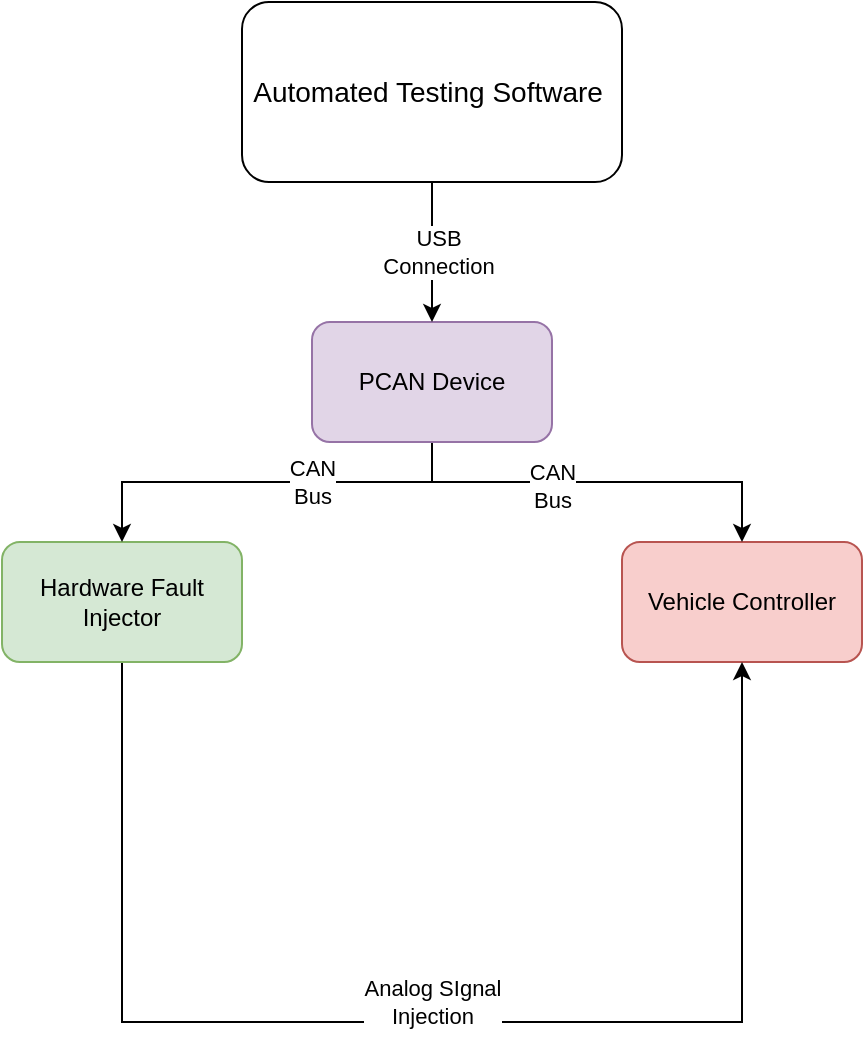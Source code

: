<mxfile version="24.7.17">
  <diagram name="Page-1" id="mVKp-ErFaPJlbh7j13vV">
    <mxGraphModel dx="1098" dy="828" grid="1" gridSize="10" guides="1" tooltips="1" connect="1" arrows="1" fold="1" page="1" pageScale="1" pageWidth="827" pageHeight="1169" math="0" shadow="0">
      <root>
        <mxCell id="0" />
        <mxCell id="1" parent="0" />
        <mxCell id="wRCD1cR3Z30sDnLN0XmB-1" value="Vehicle Controller" style="rounded=1;whiteSpace=wrap;html=1;fillColor=#f8cecc;strokeColor=#b85450;" vertex="1" parent="1">
          <mxGeometry x="530" y="380" width="120" height="60" as="geometry" />
        </mxCell>
        <mxCell id="wRCD1cR3Z30sDnLN0XmB-11" style="edgeStyle=orthogonalEdgeStyle;rounded=0;orthogonalLoop=1;jettySize=auto;html=1;exitX=0.5;exitY=1;exitDx=0;exitDy=0;entryX=0.5;entryY=1;entryDx=0;entryDy=0;" edge="1" parent="1" source="wRCD1cR3Z30sDnLN0XmB-2" target="wRCD1cR3Z30sDnLN0XmB-1">
          <mxGeometry relative="1" as="geometry">
            <Array as="points">
              <mxPoint x="280" y="620" />
              <mxPoint x="590" y="620" />
            </Array>
          </mxGeometry>
        </mxCell>
        <mxCell id="wRCD1cR3Z30sDnLN0XmB-12" value="Analog SIgnal&lt;br&gt;Injection" style="edgeLabel;html=1;align=center;verticalAlign=middle;resizable=0;points=[];" vertex="1" connectable="0" parent="wRCD1cR3Z30sDnLN0XmB-11">
          <mxGeometry x="0.164" y="2" relative="1" as="geometry">
            <mxPoint x="-55" y="-8" as="offset" />
          </mxGeometry>
        </mxCell>
        <mxCell id="wRCD1cR3Z30sDnLN0XmB-2" value="Hardware Fault Injector" style="rounded=1;whiteSpace=wrap;html=1;fillColor=#d5e8d4;strokeColor=#82b366;" vertex="1" parent="1">
          <mxGeometry x="220" y="380" width="120" height="60" as="geometry" />
        </mxCell>
        <mxCell id="wRCD1cR3Z30sDnLN0XmB-7" style="edgeStyle=orthogonalEdgeStyle;rounded=0;orthogonalLoop=1;jettySize=auto;html=1;" edge="1" parent="1" source="wRCD1cR3Z30sDnLN0XmB-3" target="wRCD1cR3Z30sDnLN0XmB-1">
          <mxGeometry relative="1" as="geometry">
            <Array as="points">
              <mxPoint x="435" y="350" />
              <mxPoint x="590" y="350" />
            </Array>
          </mxGeometry>
        </mxCell>
        <mxCell id="wRCD1cR3Z30sDnLN0XmB-8" value="CAN &lt;br&gt;Bus" style="edgeLabel;html=1;align=center;verticalAlign=middle;resizable=0;points=[];" vertex="1" connectable="0" parent="wRCD1cR3Z30sDnLN0XmB-7">
          <mxGeometry x="-0.189" y="-2" relative="1" as="geometry">
            <mxPoint x="-3" as="offset" />
          </mxGeometry>
        </mxCell>
        <mxCell id="wRCD1cR3Z30sDnLN0XmB-9" style="edgeStyle=orthogonalEdgeStyle;rounded=0;orthogonalLoop=1;jettySize=auto;html=1;exitX=0.5;exitY=1;exitDx=0;exitDy=0;entryX=0.5;entryY=0;entryDx=0;entryDy=0;" edge="1" parent="1" source="wRCD1cR3Z30sDnLN0XmB-3" target="wRCD1cR3Z30sDnLN0XmB-2">
          <mxGeometry relative="1" as="geometry">
            <Array as="points">
              <mxPoint x="435" y="350" />
              <mxPoint x="280" y="350" />
            </Array>
          </mxGeometry>
        </mxCell>
        <mxCell id="wRCD1cR3Z30sDnLN0XmB-10" value="CAN &lt;br&gt;Bus" style="edgeLabel;html=1;align=center;verticalAlign=middle;resizable=0;points=[];" vertex="1" connectable="0" parent="wRCD1cR3Z30sDnLN0XmB-9">
          <mxGeometry x="0.175" relative="1" as="geometry">
            <mxPoint x="40" as="offset" />
          </mxGeometry>
        </mxCell>
        <mxCell id="wRCD1cR3Z30sDnLN0XmB-3" value="PCAN Device" style="rounded=1;whiteSpace=wrap;html=1;fillColor=#e1d5e7;strokeColor=#9673a6;" vertex="1" parent="1">
          <mxGeometry x="375" y="270" width="120" height="60" as="geometry" />
        </mxCell>
        <mxCell id="wRCD1cR3Z30sDnLN0XmB-5" value="" style="edgeStyle=orthogonalEdgeStyle;rounded=0;orthogonalLoop=1;jettySize=auto;html=1;" edge="1" parent="1" source="wRCD1cR3Z30sDnLN0XmB-4" target="wRCD1cR3Z30sDnLN0XmB-3">
          <mxGeometry relative="1" as="geometry" />
        </mxCell>
        <mxCell id="wRCD1cR3Z30sDnLN0XmB-6" value="USB &lt;br&gt;Connection" style="edgeLabel;html=1;align=center;verticalAlign=middle;resizable=0;points=[];" vertex="1" connectable="0" parent="wRCD1cR3Z30sDnLN0XmB-5">
          <mxGeometry y="3" relative="1" as="geometry">
            <mxPoint as="offset" />
          </mxGeometry>
        </mxCell>
        <mxCell id="wRCD1cR3Z30sDnLN0XmB-4" value="&lt;font style=&quot;font-size: 14px;&quot;&gt;Automated Testing Software&amp;nbsp;&lt;/font&gt;" style="rounded=1;whiteSpace=wrap;html=1;" vertex="1" parent="1">
          <mxGeometry x="340" y="110" width="190" height="90" as="geometry" />
        </mxCell>
      </root>
    </mxGraphModel>
  </diagram>
</mxfile>
